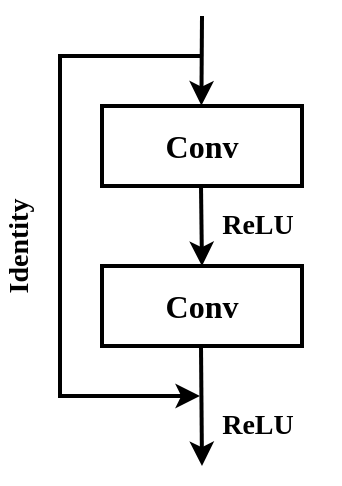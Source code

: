 <mxfile version="20.2.2" type="github" pages="2">
  <diagram id="5y8WKerClhFsdwtr1sQa" name="Page-1">
    <mxGraphModel dx="638" dy="547" grid="1" gridSize="10" guides="1" tooltips="1" connect="1" arrows="1" fold="1" page="1" pageScale="1" pageWidth="200" pageHeight="250" math="1" shadow="0">
      <root>
        <mxCell id="0" />
        <mxCell id="1" parent="0" />
        <mxCell id="mxmy_XFPGLv-WRa77Hi1-1" value="&lt;font style=&quot;font-size: 16px&quot; face=&quot;Times New Roman&quot;&gt;&lt;b&gt;Conv&lt;/b&gt;&lt;/font&gt;" style="rounded=0;whiteSpace=wrap;html=1;strokeWidth=2;" parent="1" vertex="1">
          <mxGeometry x="461" y="55" width="100" height="40" as="geometry" />
        </mxCell>
        <mxCell id="mxmy_XFPGLv-WRa77Hi1-2" value="&lt;font style=&quot;font-size: 16px&quot; face=&quot;Times New Roman&quot;&gt;&lt;b&gt;Conv&lt;/b&gt;&lt;/font&gt;" style="rounded=0;whiteSpace=wrap;html=1;strokeWidth=2;" parent="1" vertex="1">
          <mxGeometry x="461" y="135" width="100" height="40" as="geometry" />
        </mxCell>
        <mxCell id="mxmy_XFPGLv-WRa77Hi1-3" value="" style="endArrow=classic;html=1;strokeWidth=2;" parent="1" edge="1">
          <mxGeometry width="50" height="50" relative="1" as="geometry">
            <mxPoint x="510.5" y="95" as="sourcePoint" />
            <mxPoint x="511" y="135" as="targetPoint" />
          </mxGeometry>
        </mxCell>
        <mxCell id="mxmy_XFPGLv-WRa77Hi1-4" value="" style="endArrow=classic;html=1;strokeWidth=2;" parent="1" edge="1">
          <mxGeometry width="50" height="50" relative="1" as="geometry">
            <mxPoint x="510.5" y="175" as="sourcePoint" />
            <mxPoint x="511" y="235" as="targetPoint" />
          </mxGeometry>
        </mxCell>
        <mxCell id="mxmy_XFPGLv-WRa77Hi1-6" value="&lt;font style=&quot;font-size: 14px&quot; face=&quot;Times New Roman&quot;&gt;&lt;b&gt;ReLU&lt;/b&gt;&lt;/font&gt;" style="text;html=1;strokeColor=none;fillColor=none;align=center;verticalAlign=middle;whiteSpace=wrap;rounded=0;fontColor=default;" parent="1" vertex="1">
          <mxGeometry x="498" y="105" width="82" height="20" as="geometry" />
        </mxCell>
        <mxCell id="mxmy_XFPGLv-WRa77Hi1-10" value="&lt;font style=&quot;font-size: 14px&quot; face=&quot;Times New Roman&quot;&gt;&lt;b&gt;ReLU&lt;/b&gt;&lt;/font&gt;" style="text;html=1;strokeColor=none;fillColor=none;align=center;verticalAlign=middle;whiteSpace=wrap;rounded=0;" parent="1" vertex="1">
          <mxGeometry x="519" y="205" width="40" height="20" as="geometry" />
        </mxCell>
        <mxCell id="K2p1BVRYbXC5N1OJ93Ms-1" value="" style="edgeStyle=elbowEdgeStyle;elbow=horizontal;endArrow=classic;html=1;rounded=0;labelBackgroundColor=default;fontFamily=Times New Roman;fontSize=14;fontColor=default;strokeColor=default;strokeWidth=2;fillColor=default;" parent="1" edge="1">
          <mxGeometry width="50" height="50" relative="1" as="geometry">
            <mxPoint x="510" y="30" as="sourcePoint" />
            <mxPoint x="510" y="200" as="targetPoint" />
            <Array as="points">
              <mxPoint x="440" y="120" />
            </Array>
          </mxGeometry>
        </mxCell>
        <mxCell id="K2p1BVRYbXC5N1OJ93Ms-2" value="&lt;font face=&quot;Times New Roman&quot;&gt;&lt;span style=&quot;font-size: 14px&quot;&gt;&lt;b&gt;Identity&lt;/b&gt;&lt;/span&gt;&lt;/font&gt;" style="text;html=1;strokeColor=none;fillColor=none;align=center;verticalAlign=middle;whiteSpace=wrap;rounded=0;fontColor=default;rotation=-90;" parent="1" vertex="1">
          <mxGeometry x="379" y="115" width="82" height="20" as="geometry" />
        </mxCell>
        <mxCell id="K2p1BVRYbXC5N1OJ93Ms-3" value="" style="endArrow=classic;html=1;rounded=0;labelBackgroundColor=default;fontFamily=Times New Roman;fontSize=16;fontColor=default;strokeColor=default;strokeWidth=2;fillColor=default;entryX=0.587;entryY=-0.006;entryDx=0;entryDy=0;entryPerimeter=0;" parent="1" edge="1">
          <mxGeometry width="50" height="50" relative="1" as="geometry">
            <mxPoint x="511" y="10" as="sourcePoint" />
            <mxPoint x="510.7" y="54.76" as="targetPoint" />
          </mxGeometry>
        </mxCell>
      </root>
    </mxGraphModel>
  </diagram>
  <diagram id="stiz70DPR5hh1gz0bk_G" name="Page-2">
    <mxGraphModel dx="593" dy="313" grid="1" gridSize="10" guides="1" tooltips="1" connect="1" arrows="1" fold="1" page="1" pageScale="1" pageWidth="409" pageHeight="100" math="0" shadow="0">
      <root>
        <mxCell id="0" />
        <mxCell id="1" parent="0" />
        <mxCell id="YjV8Br7fOiqC1p4NrXsz-1" value="&lt;font size=&quot;1&quot; style=&quot;&quot; face=&quot;Times New Roman&quot;&gt;&lt;span style=&quot;font-size: 18px;&quot;&gt;Conv&lt;/span&gt;&lt;/font&gt;" style="rounded=0;whiteSpace=wrap;html=1;strokeWidth=1;fillColor=none;" parent="1" vertex="1">
          <mxGeometry x="83" y="9" width="80" height="40" as="geometry" />
        </mxCell>
        <mxCell id="YjV8Br7fOiqC1p4NrXsz-5" value="&lt;font size=&quot;1&quot; style=&quot;&quot; face=&quot;Times New Roman&quot;&gt;&lt;span style=&quot;font-size: 16px;&quot;&gt;ReLU&lt;/span&gt;&lt;/font&gt;" style="text;html=1;strokeColor=none;fillColor=none;align=center;verticalAlign=middle;whiteSpace=wrap;rounded=0;fontColor=default;" parent="1" vertex="1">
          <mxGeometry x="157" y="4" width="82" height="20" as="geometry" />
        </mxCell>
        <mxCell id="YjV8Br7fOiqC1p4NrXsz-6" value="&lt;font size=&quot;1&quot; style=&quot;&quot; face=&quot;Times New Roman&quot;&gt;&lt;span style=&quot;font-size: 16px;&quot;&gt;ReLU&lt;/span&gt;&lt;/font&gt;" style="text;html=1;strokeColor=none;fillColor=none;align=center;verticalAlign=middle;whiteSpace=wrap;rounded=0;" parent="1" vertex="1">
          <mxGeometry x="349" y="4" width="40" height="20" as="geometry" />
        </mxCell>
        <mxCell id="YjV8Br7fOiqC1p4NrXsz-8" value="&lt;font size=&quot;1&quot; face=&quot;Times New Roman&quot;&gt;&lt;span style=&quot;font-size: 16px;&quot;&gt;Identity&lt;/span&gt;&lt;/font&gt;" style="text;html=1;strokeColor=none;fillColor=none;align=center;verticalAlign=middle;whiteSpace=wrap;rounded=0;fontColor=default;rotation=0;" parent="1" vertex="1">
          <mxGeometry x="161" y="80" width="82" height="20" as="geometry" />
        </mxCell>
        <mxCell id="YjV8Br7fOiqC1p4NrXsz-11" value="" style="endArrow=classic;html=1;rounded=0;strokeWidth=1;" parent="1" edge="1">
          <mxGeometry width="50" height="50" relative="1" as="geometry">
            <mxPoint x="9" y="29" as="sourcePoint" />
            <mxPoint x="83" y="29" as="targetPoint" />
          </mxGeometry>
        </mxCell>
        <mxCell id="YjV8Br7fOiqC1p4NrXsz-13" value="&lt;font size=&quot;1&quot; style=&quot;&quot; face=&quot;Times New Roman&quot;&gt;&lt;span style=&quot;font-size: 18px;&quot;&gt;Conv&lt;/span&gt;&lt;/font&gt;" style="rounded=0;whiteSpace=wrap;html=1;strokeWidth=1;fillColor=none;" parent="1" vertex="1">
          <mxGeometry x="233" y="9" width="80" height="40" as="geometry" />
        </mxCell>
        <mxCell id="2DYOD92DaVriI1RRBrCA-1" value="" style="endArrow=classic;html=1;rounded=0;strokeWidth=1;" parent="1" edge="1">
          <mxGeometry width="50" height="50" relative="1" as="geometry">
            <mxPoint x="313" y="28.5" as="sourcePoint" />
            <mxPoint x="399" y="29" as="targetPoint" />
          </mxGeometry>
        </mxCell>
        <mxCell id="2DYOD92DaVriI1RRBrCA-2" value="" style="endArrow=classic;html=1;rounded=0;strokeWidth=1;" parent="1" edge="1">
          <mxGeometry width="50" height="50" relative="1" as="geometry">
            <mxPoint x="163" y="28.5" as="sourcePoint" />
            <mxPoint x="233" y="29" as="targetPoint" />
          </mxGeometry>
        </mxCell>
        <mxCell id="QRl4JbdKMQeW1C1VgJxB-1" value="" style="edgeStyle=elbowEdgeStyle;elbow=vertical;endArrow=classic;html=1;rounded=0;fontSize=16;strokeWidth=1;" parent="1" edge="1">
          <mxGeometry width="50" height="50" relative="1" as="geometry">
            <mxPoint x="49" y="29" as="sourcePoint" />
            <mxPoint x="339" y="30" as="targetPoint" />
            <Array as="points">
              <mxPoint x="193" y="74" />
            </Array>
          </mxGeometry>
        </mxCell>
      </root>
    </mxGraphModel>
  </diagram>
</mxfile>
